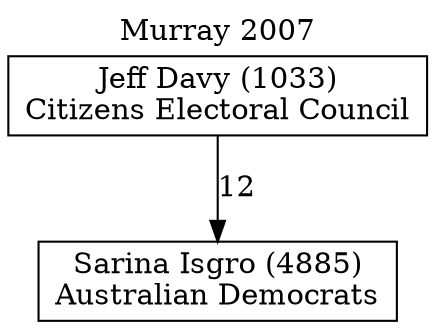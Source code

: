// House preference flow
digraph "Sarina Isgro (4885)_Murray_2007" {
	graph [label="Murray 2007" labelloc=t mclimit=10]
	node [shape=box]
	"Sarina Isgro (4885)" [label="Sarina Isgro (4885)
Australian Democrats"]
	"Jeff Davy (1033)" [label="Jeff Davy (1033)
Citizens Electoral Council"]
	"Jeff Davy (1033)" -> "Sarina Isgro (4885)" [label=12]
}
